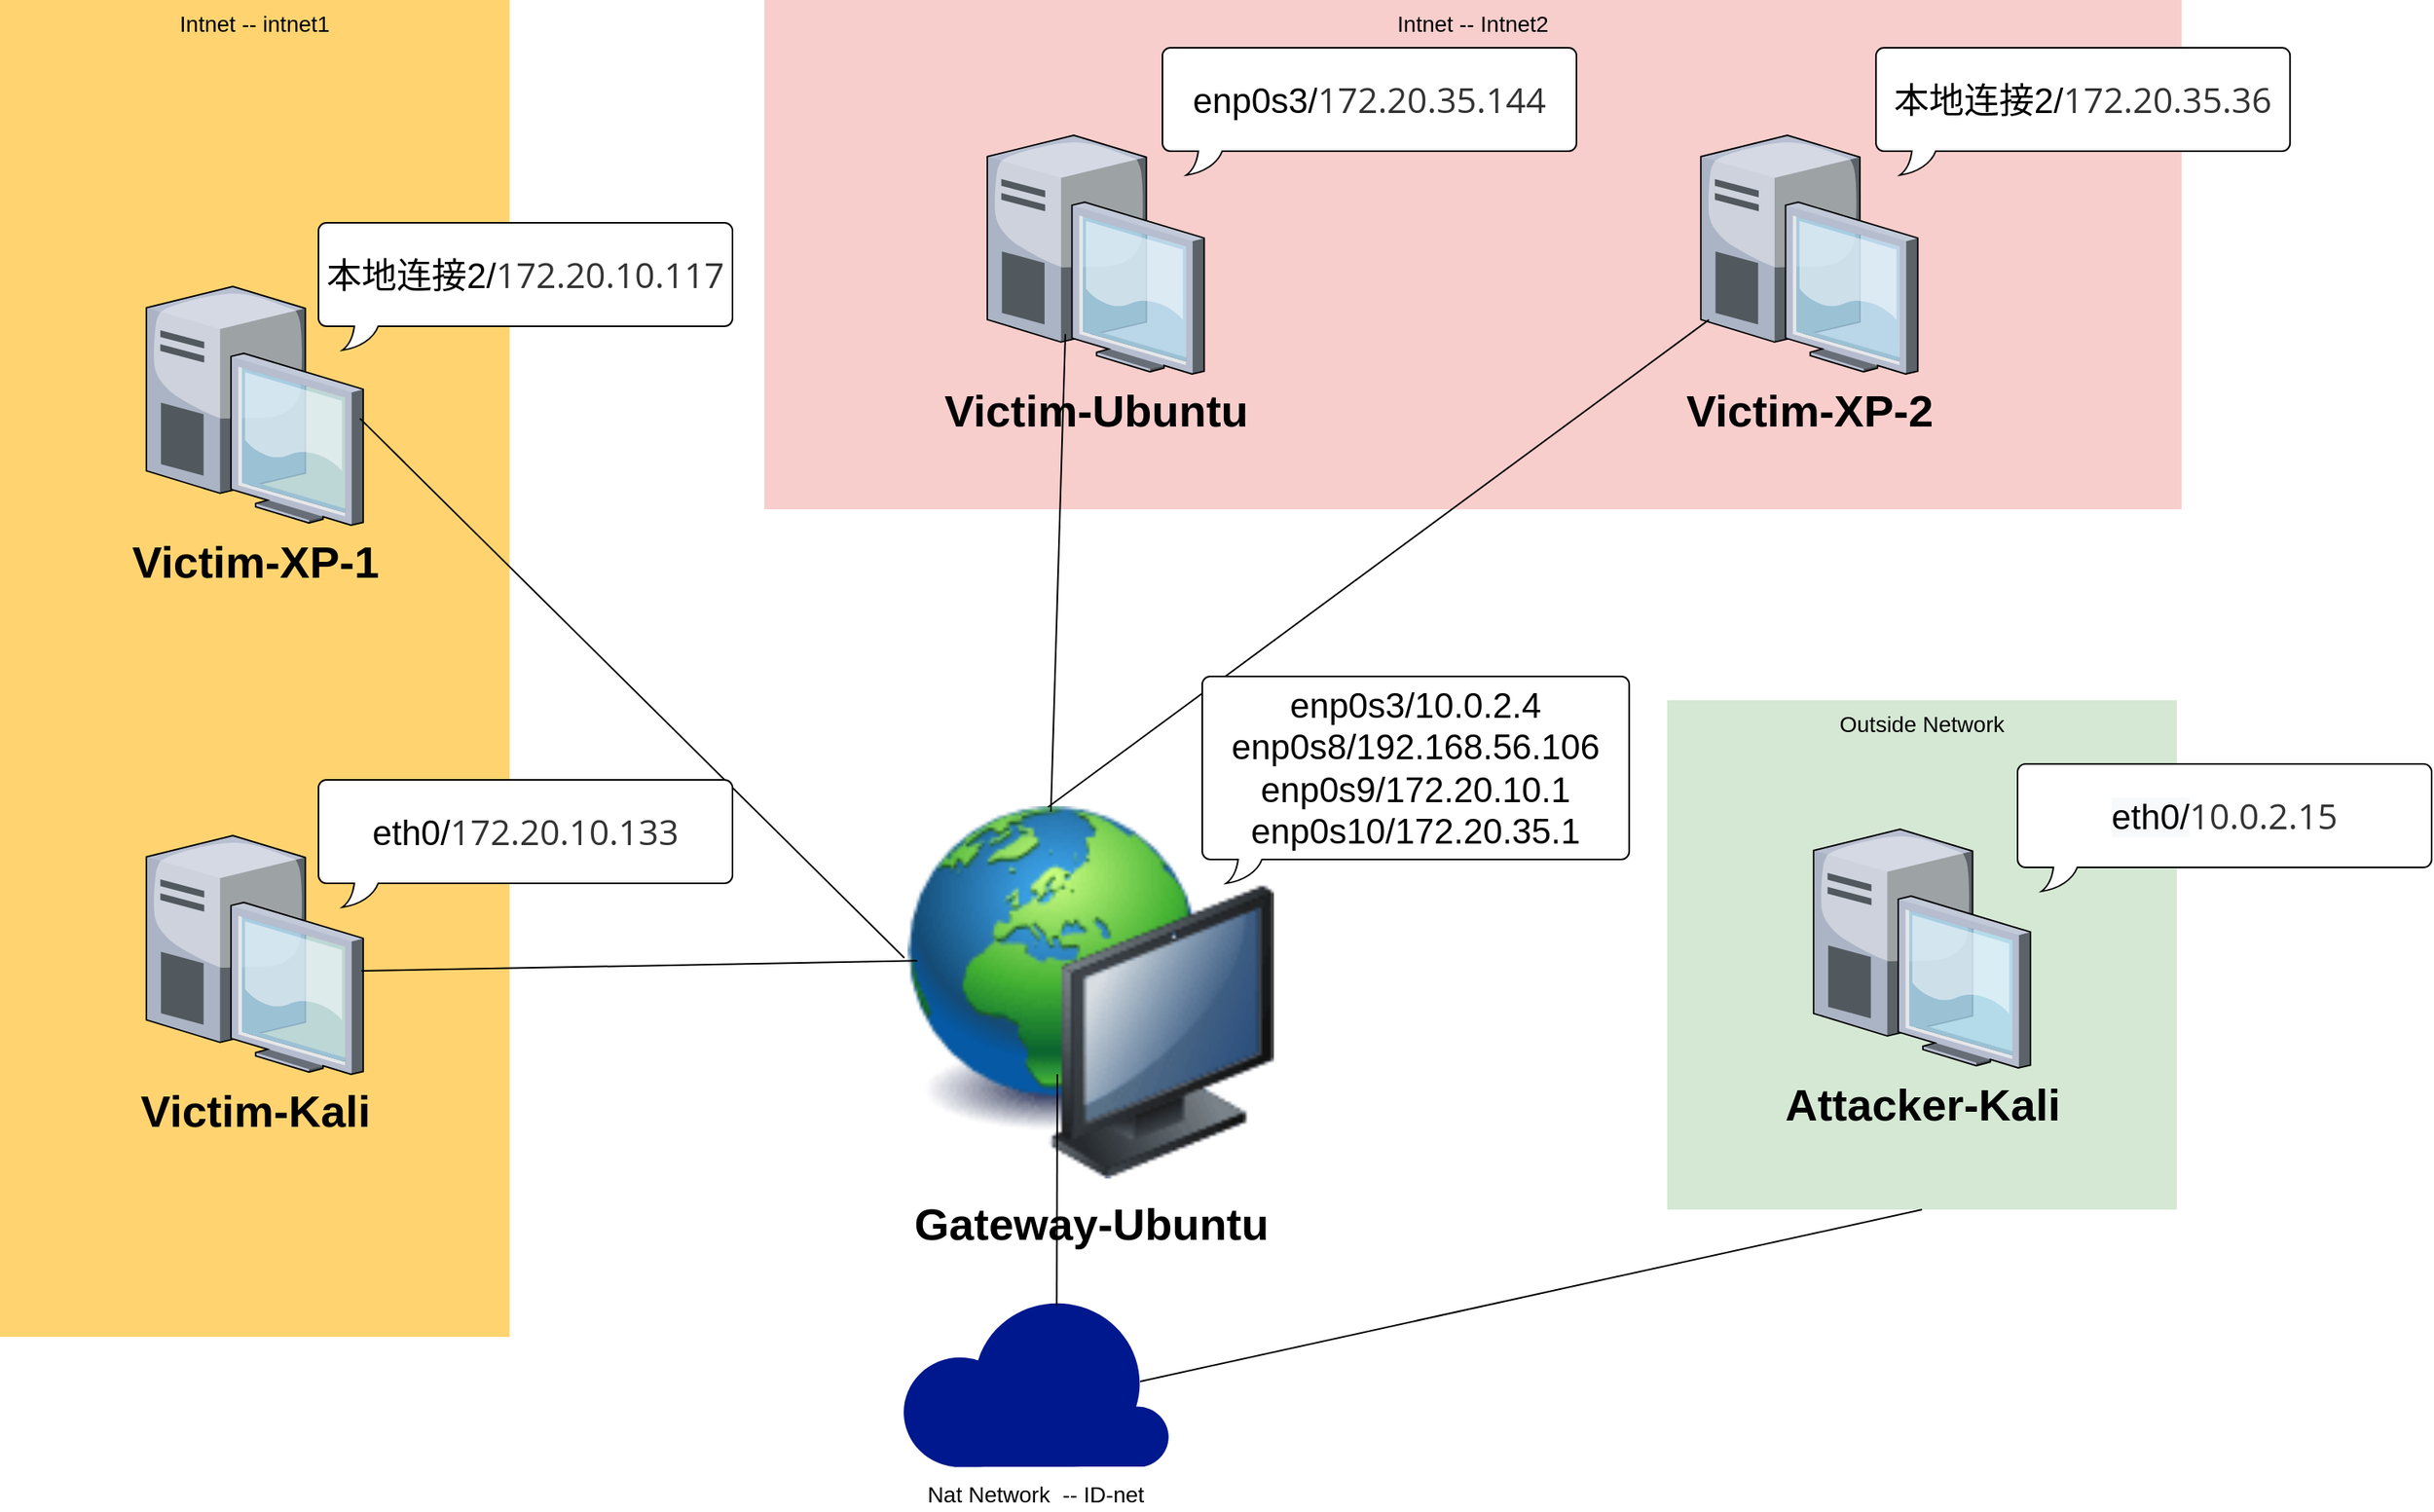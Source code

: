 <mxfile version="13.7.7" type="device"><diagram name="Page-1" id="e3a06f82-3646-2815-327d-82caf3d4e204"><mxGraphModel dx="2004" dy="1366" grid="0" gridSize="10" guides="1" tooltips="1" connect="1" arrows="1" fold="1" page="1" pageScale="1.5" pageWidth="1169" pageHeight="826" background="none" math="0" shadow="0"><root><mxCell id="0" style=";html=1;"/><mxCell id="1" style=";html=1;" parent="0"/><mxCell id="6a7d8f32e03d9370-61" value="Intnet -- Intnet2" style="whiteSpace=wrap;html=1;fillColor=#f8cecc;fontSize=14;strokeColor=none;verticalAlign=top;" parent="1" vertex="1"><mxGeometry x="680" y="200" width="890" height="320" as="geometry"/></mxCell><mxCell id="6a7d8f32e03d9370-60" value="Outside Network" style="whiteSpace=wrap;html=1;fillColor=#d5e8d4;fontSize=14;strokeColor=none;verticalAlign=top;" parent="1" vertex="1"><mxGeometry x="1247" y="640" width="320" height="320" as="geometry"/></mxCell><mxCell id="6a7d8f32e03d9370-57" value="Intnet -- intnet1" style="whiteSpace=wrap;html=1;fillColor=#FFD470;gradientColor=none;fontSize=14;strokeColor=none;verticalAlign=top;" parent="1" vertex="1"><mxGeometry x="200" y="200" width="320" height="840" as="geometry"/></mxCell><mxCell id="6a7d8f32e03d9370-4" value="&lt;font style=&quot;font-size: 28px&quot;&gt;&lt;b&gt;Victim-Kali&lt;/b&gt;&lt;/font&gt;" style="verticalLabelPosition=bottom;aspect=fixed;html=1;verticalAlign=top;strokeColor=none;shape=mxgraph.citrix.desktop;fillColor=#66B2FF;gradientColor=#0066CC;fontSize=14;" parent="1" vertex="1"><mxGeometry x="291.89" y="725" width="136.22" height="150" as="geometry"/></mxCell><mxCell id="pV7OL68sikF7UH9l_DkQ-2" value="&lt;font style=&quot;font-size: 28px&quot;&gt;&lt;b&gt;Victim-XP-1&lt;/b&gt;&lt;/font&gt;" style="verticalLabelPosition=bottom;aspect=fixed;html=1;verticalAlign=top;strokeColor=none;shape=mxgraph.citrix.desktop;fillColor=#66B2FF;gradientColor=#0066CC;fontSize=14;" vertex="1" parent="1"><mxGeometry x="291.89" y="380" width="136.22" height="150" as="geometry"/></mxCell><mxCell id="pV7OL68sikF7UH9l_DkQ-3" value="&lt;font style=&quot;font-size: 28px&quot;&gt;&lt;b&gt;Victim-Ubuntu&lt;/b&gt;&lt;/font&gt;" style="verticalLabelPosition=bottom;aspect=fixed;html=1;verticalAlign=top;strokeColor=none;shape=mxgraph.citrix.desktop;fillColor=#66B2FF;gradientColor=#0066CC;fontSize=14;" vertex="1" parent="1"><mxGeometry x="820" y="285" width="136.22" height="150" as="geometry"/></mxCell><mxCell id="pV7OL68sikF7UH9l_DkQ-4" value="&lt;font style=&quot;font-size: 28px&quot;&gt;&lt;b&gt;Victim-XP-2&lt;/b&gt;&lt;/font&gt;" style="verticalLabelPosition=bottom;aspect=fixed;html=1;verticalAlign=top;strokeColor=none;shape=mxgraph.citrix.desktop;fillColor=#66B2FF;gradientColor=#0066CC;fontSize=14;" vertex="1" parent="1"><mxGeometry x="1268.11" y="285" width="136.22" height="150" as="geometry"/></mxCell><mxCell id="pV7OL68sikF7UH9l_DkQ-5" value="&lt;font style=&quot;font-size: 28px&quot;&gt;&lt;b&gt;Attacker-Kali&lt;/b&gt;&lt;/font&gt;" style="verticalLabelPosition=bottom;aspect=fixed;html=1;verticalAlign=top;strokeColor=none;shape=mxgraph.citrix.desktop;fillColor=#66B2FF;gradientColor=#0066CC;fontSize=14;" vertex="1" parent="1"><mxGeometry x="1338.89" y="721" width="136.22" height="150" as="geometry"/></mxCell><mxCell id="pV7OL68sikF7UH9l_DkQ-7" value="" style="image;html=1;image=img/lib/clip_art/computers/Network_128x128.png" vertex="1" parent="1"><mxGeometry x="770" y="703.5" width="230" height="240" as="geometry"/></mxCell><mxCell id="pV7OL68sikF7UH9l_DkQ-9" value="&lt;b&gt;&lt;font style=&quot;font-size: 28px&quot;&gt;Gateway-Ubuntu&lt;/font&gt;&lt;/b&gt;" style="text;html=1;align=center;verticalAlign=middle;resizable=0;points=[];autosize=1;" vertex="1" parent="1"><mxGeometry x="765" y="953.5" width="240" height="30" as="geometry"/></mxCell><mxCell id="pV7OL68sikF7UH9l_DkQ-11" value="" style="aspect=fixed;pointerEvents=1;shadow=0;dashed=0;html=1;strokeColor=none;labelPosition=center;verticalLabelPosition=bottom;verticalAlign=top;align=center;fillColor=#00188D;shape=mxgraph.azure.cloud" vertex="1" parent="1"><mxGeometry x="765" y="1013" width="170" height="108.8" as="geometry"/></mxCell><mxCell id="pV7OL68sikF7UH9l_DkQ-12" value="&lt;font size=&quot;1&quot;&gt;&lt;span style=&quot;font-size: 14px&quot;&gt;Nat Network&amp;nbsp; -- ID-net&lt;/span&gt;&lt;/font&gt;" style="text;html=1;align=center;verticalAlign=middle;resizable=0;points=[];autosize=1;" vertex="1" parent="1"><mxGeometry x="775" y="1129" width="150" height="20" as="geometry"/></mxCell><mxCell id="pV7OL68sikF7UH9l_DkQ-16" value="" style="endArrow=none;html=1;entryX=0.026;entryY=0.417;entryDx=0;entryDy=0;exitX=0.992;exitY=0.567;exitDx=0;exitDy=0;exitPerimeter=0;entryPerimeter=0;" edge="1" parent="1" source="6a7d8f32e03d9370-4" target="pV7OL68sikF7UH9l_DkQ-7"><mxGeometry width="50" height="50" relative="1" as="geometry"><mxPoint x="560" y="820" as="sourcePoint"/><mxPoint x="610" y="770" as="targetPoint"/></mxGeometry></mxCell><mxCell id="pV7OL68sikF7UH9l_DkQ-17" value="" style="endArrow=none;html=1;exitX=0.985;exitY=0.553;exitDx=0;exitDy=0;exitPerimeter=0;entryX=-0.009;entryY=0.41;entryDx=0;entryDy=0;entryPerimeter=0;" edge="1" parent="1" source="pV7OL68sikF7UH9l_DkQ-2" target="pV7OL68sikF7UH9l_DkQ-7"><mxGeometry width="50" height="50" relative="1" as="geometry"><mxPoint x="560" y="820" as="sourcePoint"/><mxPoint x="670" y="800" as="targetPoint"/></mxGeometry></mxCell><mxCell id="pV7OL68sikF7UH9l_DkQ-18" value="" style="endArrow=none;html=1;exitX=0.36;exitY=0.833;exitDx=0;exitDy=0;exitPerimeter=0;entryX=0.391;entryY=0.027;entryDx=0;entryDy=0;entryPerimeter=0;" edge="1" parent="1" source="pV7OL68sikF7UH9l_DkQ-3" target="pV7OL68sikF7UH9l_DkQ-7"><mxGeometry width="50" height="50" relative="1" as="geometry"><mxPoint x="530" y="840" as="sourcePoint"/><mxPoint x="740" y="710" as="targetPoint"/></mxGeometry></mxCell><mxCell id="pV7OL68sikF7UH9l_DkQ-19" value="" style="endArrow=none;html=1;entryX=0.037;entryY=0.773;entryDx=0;entryDy=0;entryPerimeter=0;exitX=0.383;exitY=0.015;exitDx=0;exitDy=0;exitPerimeter=0;" edge="1" parent="1" source="pV7OL68sikF7UH9l_DkQ-7" target="pV7OL68sikF7UH9l_DkQ-4"><mxGeometry width="50" height="50" relative="1" as="geometry"><mxPoint x="740" y="710" as="sourcePoint"/><mxPoint x="1056" y="410" as="targetPoint"/></mxGeometry></mxCell><mxCell id="pV7OL68sikF7UH9l_DkQ-20" value="" style="endArrow=none;html=1;exitX=0.58;exitY=0.05;exitDx=0;exitDy=0;exitPerimeter=0;" edge="1" parent="1"><mxGeometry width="50" height="50" relative="1" as="geometry"><mxPoint x="863.6" y="1020.44" as="sourcePoint"/><mxPoint x="864" y="875" as="targetPoint"/></mxGeometry></mxCell><mxCell id="pV7OL68sikF7UH9l_DkQ-21" value="" style="endArrow=none;html=1;entryX=0.5;entryY=1;entryDx=0;entryDy=0;" edge="1" parent="1" target="6a7d8f32e03d9370-60"><mxGeometry width="50" height="50" relative="1" as="geometry"><mxPoint x="916" y="1068" as="sourcePoint"/><mxPoint x="870" y="1040" as="targetPoint"/></mxGeometry></mxCell><mxCell id="pV7OL68sikF7UH9l_DkQ-22" value="&lt;font style=&quot;font-size: 22px&quot;&gt;本地连接2/&lt;span style=&quot;color: rgb(51 , 51 , 51) ; font-family: &amp;#34;open sans&amp;#34; , &amp;#34;clear sans&amp;#34; , &amp;#34;helvetica neue&amp;#34; , &amp;#34;helvetica&amp;#34; , &amp;#34;arial&amp;#34; , sans-serif ; background-color: rgb(255 , 255 , 255)&quot;&gt;172.20.10.117&lt;/span&gt;&lt;/font&gt;" style="whiteSpace=wrap;html=1;shape=mxgraph.basic.roundRectCallout;dx=30;dy=15;size=5;boundedLbl=1;" vertex="1" parent="1"><mxGeometry x="400" y="340" width="260" height="80" as="geometry"/></mxCell><mxCell id="pV7OL68sikF7UH9l_DkQ-23" value="&lt;font style=&quot;font-size: 22px&quot;&gt;本地连接2/&lt;span style=&quot;color: rgb(51 , 51 , 51) ; font-family: &amp;#34;open sans&amp;#34; , &amp;#34;clear sans&amp;#34; , &amp;#34;helvetica neue&amp;#34; , &amp;#34;helvetica&amp;#34; , &amp;#34;arial&amp;#34; , sans-serif ; background-color: rgb(255 , 255 , 255)&quot;&gt;172.20.35.36&lt;/span&gt;&lt;/font&gt;" style="whiteSpace=wrap;html=1;shape=mxgraph.basic.roundRectCallout;dx=30;dy=15;size=5;boundedLbl=1;" vertex="1" parent="1"><mxGeometry x="1378.11" y="230" width="260" height="80" as="geometry"/></mxCell><mxCell id="pV7OL68sikF7UH9l_DkQ-24" value="&lt;span style=&quot;font-size: 22px&quot;&gt;enp0s3/10.0.2.4&lt;/span&gt;&lt;font style=&quot;font-size: 22px&quot;&gt;&lt;br&gt;enp0s8/192.168.56.106&lt;br&gt;enp0s9/172.20.10.1&lt;br&gt;enp0s10/172.20.35.1&lt;/font&gt;" style="whiteSpace=wrap;html=1;shape=mxgraph.basic.roundRectCallout;dx=30;dy=15;size=5;boundedLbl=1;" vertex="1" parent="1"><mxGeometry x="955" y="625" width="268.11" height="130" as="geometry"/></mxCell><mxCell id="pV7OL68sikF7UH9l_DkQ-25" value="&lt;font style=&quot;font-size: 22px&quot;&gt;eth0&lt;/font&gt;&lt;font style=&quot;font-size: 22px&quot;&gt;&lt;font style=&quot;font-size: 22px&quot;&gt;/&lt;/font&gt;&lt;span style=&quot;color: rgb(51 , 51 , 51) ; font-family: &amp;#34;open sans&amp;#34; , &amp;#34;clear sans&amp;#34; , &amp;#34;helvetica neue&amp;#34; , &amp;#34;helvetica&amp;#34; , &amp;#34;arial&amp;#34; , sans-serif ; background-color: rgb(255 , 255 , 255)&quot;&gt;172.20.10.133&lt;/span&gt;&lt;/font&gt;" style="whiteSpace=wrap;html=1;shape=mxgraph.basic.roundRectCallout;dx=30;dy=15;size=5;boundedLbl=1;" vertex="1" parent="1"><mxGeometry x="400" y="690" width="260" height="80" as="geometry"/></mxCell><mxCell id="pV7OL68sikF7UH9l_DkQ-27" value="&lt;font style=&quot;font-size: 22px&quot;&gt;&lt;span style=&quot;background-color: rgb(248 , 249 , 250)&quot;&gt;eth0/&lt;/span&gt;&lt;font color=&quot;#333333&quot; face=&quot;open sans, clear sans, helvetica neue, helvetica, arial, sans-serif&quot;&gt;&lt;span style=&quot;background-color: rgb(255 , 255 , 255)&quot;&gt;10.0.2.15&lt;/span&gt;&lt;/font&gt;&lt;/font&gt;" style="whiteSpace=wrap;html=1;shape=mxgraph.basic.roundRectCallout;dx=30;dy=15;size=5;boundedLbl=1;" vertex="1" parent="1"><mxGeometry x="1467" y="680" width="260" height="80" as="geometry"/></mxCell><mxCell id="pV7OL68sikF7UH9l_DkQ-28" value="&lt;font style=&quot;font-size: 22px&quot;&gt;enp0s3/&lt;span style=&quot;color: rgb(51 , 51 , 51) ; font-family: &amp;#34;open sans&amp;#34; , &amp;#34;clear sans&amp;#34; , &amp;#34;helvetica neue&amp;#34; , &amp;#34;helvetica&amp;#34; , &amp;#34;arial&amp;#34; , sans-serif ; background-color: rgb(255 , 255 , 255)&quot;&gt;172.20.35.144&lt;/span&gt;&lt;/font&gt;" style="whiteSpace=wrap;html=1;shape=mxgraph.basic.roundRectCallout;dx=30;dy=15;size=5;boundedLbl=1;" vertex="1" parent="1"><mxGeometry x="930" y="230" width="260" height="80" as="geometry"/></mxCell></root></mxGraphModel></diagram></mxfile>
